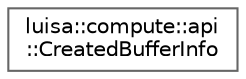 digraph "类继承关系图"
{
 // LATEX_PDF_SIZE
  bgcolor="transparent";
  edge [fontname=Helvetica,fontsize=10,labelfontname=Helvetica,labelfontsize=10];
  node [fontname=Helvetica,fontsize=10,shape=box,height=0.2,width=0.4];
  rankdir="LR";
  Node0 [id="Node000000",label="luisa::compute::api\l::CreatedBufferInfo",height=0.2,width=0.4,color="grey40", fillcolor="white", style="filled",URL="$structluisa_1_1compute_1_1api_1_1_created_buffer_info.html",tooltip=" "];
}
